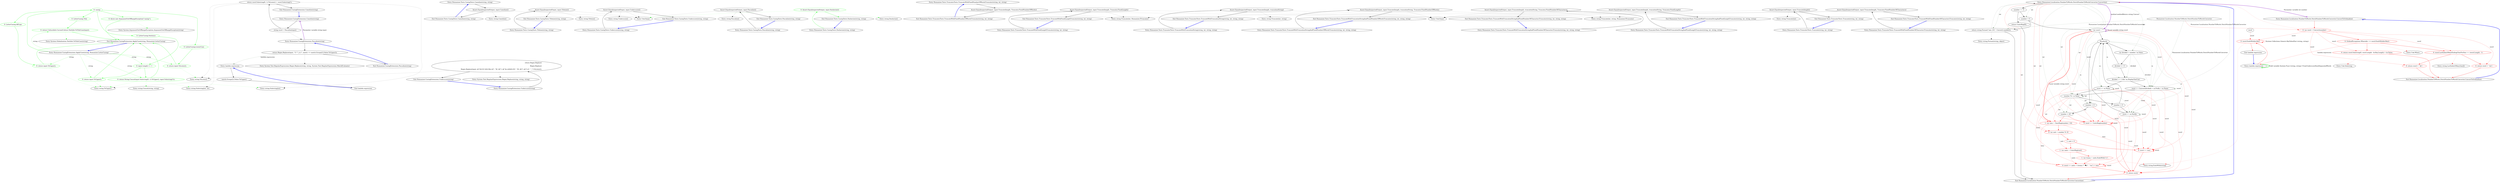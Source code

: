 digraph  {
d1 [cluster="Humanizer.CasingExtensions.ApplyCase(string, Humanizer.LetterCasing)", color=green, community=0, label="0: casing", span="19-19"];
d0 [cluster="Humanizer.CasingExtensions.ApplyCase(string, Humanizer.LetterCasing)", label="Entry Humanizer.CasingExtensions.ApplyCase(string, Humanizer.LetterCasing)", span="17-17"];
d2 [cluster="Humanizer.CasingExtensions.ApplyCase(string, Humanizer.LetterCasing)", color=green, community=0, label="0: LetterCasing.Title", span="21-21"];
d4 [cluster="Humanizer.CasingExtensions.ApplyCase(string, Humanizer.LetterCasing)", color=green, community=0, label="0: LetterCasing.LowerCase", span="24-24"];
d6 [cluster="Humanizer.CasingExtensions.ApplyCase(string, Humanizer.LetterCasing)", color=green, community=0, label="0: LetterCasing.AllCaps", span="27-27"];
d8 [cluster="Humanizer.CasingExtensions.ApplyCase(string, Humanizer.LetterCasing)", color=green, community=0, label="0: LetterCasing.Sentence", span="30-30"];
d12 [cluster="Humanizer.CasingExtensions.ApplyCase(string, Humanizer.LetterCasing)", color=green, community=0, label="0: throw new ArgumentOutOfRangeException(''casing'');", span="37-37"];
d3 [cluster="Humanizer.CasingExtensions.ApplyCase(string, Humanizer.LetterCasing)", color=green, community=0, label="0: return CultureInfo.CurrentCulture.TextInfo.ToTitleCase(input);", span="22-22"];
d13 [cluster="Humanizer.CasingExtensions.ApplyCase(string, Humanizer.LetterCasing)", label="Exit Humanizer.CasingExtensions.ApplyCase(string, Humanizer.LetterCasing)", span="17-17"];
d14 [cluster="System.Globalization.TextInfo.ToTitleCase(string)", label="Entry System.Globalization.TextInfo.ToTitleCase(string)", span="0-0"];
d5 [cluster="Humanizer.CasingExtensions.ApplyCase(string, Humanizer.LetterCasing)", color=green, community=0, label="0: return input.ToLower();", span="25-25"];
d15 [cluster="string.ToLower()", label="Entry string.ToLower()", span="0-0"];
d7 [cluster="Humanizer.CasingExtensions.ApplyCase(string, Humanizer.LetterCasing)", color=green, community=0, label="0: return input.ToUpper();", span="28-28"];
d16 [cluster="string.ToUpper()", label="Entry string.ToUpper()", span="0-0"];
d9 [cluster="Humanizer.CasingExtensions.ApplyCase(string, Humanizer.LetterCasing)", color=green, community=0, label="0: input.Length >= 1", span="31-31"];
d10 [cluster="Humanizer.CasingExtensions.ApplyCase(string, Humanizer.LetterCasing)", color=green, community=0, label="0: return String.Concat(input.Substring(0, 1).ToUpper(), input.Substring(1));", span="32-32"];
d11 [cluster="Humanizer.CasingExtensions.ApplyCase(string, Humanizer.LetterCasing)", color=green, community=0, label="0: return input.ToUpper();", span="34-34"];
d17 [cluster="string.Substring(int, int)", label="Entry string.Substring(int, int)", span="0-0"];
d18 [cluster="string.Substring(int)", label="Entry string.Substring(int)", span="0-0"];
d19 [cluster="string.Concat(string, string)", label="Entry string.Concat(string, string)", span="0-0"];
d20 [cluster="System.ArgumentOutOfRangeException.ArgumentOutOfRangeException(string)", label="Entry System.ArgumentOutOfRangeException.ArgumentOutOfRangeException(string)", span="0-0"];
d34 [cluster="Humanizer.CasingExtensions.Camelize(string)", label="return word.Substring(0, 1).ToLower() + word.Substring(1);", span="69-69"];
d37 [cluster="Humanizer.CasingExtensions.Underscore(string)", label="return Regex.Replace(\r\n                Regex.Replace(\r\n                    Regex.Replace(input, @''([A-Z]+)([A-Z][a-z])'', ''$1_$2''), @''([a-z\d])([A-Z])'', ''$1_$2''), @''[-\s]'', ''_'').ToLower();", span="79-81"];
d30 [cluster="lambda expression", label="match.Groups[1].Value.ToUpper()", span="58-58"];
d33 [cluster="Humanizer.CasingExtensions.Camelize(string)", label="string word = Pascalize(input)", span="68-68"];
d35 [cluster="Humanizer.CasingExtensions.Camelize(string)", label="Exit Humanizer.CasingExtensions.Camelize(string)", span="66-66"];
d36 [cluster="Humanizer.CasingExtensions.Underscore(string)", label="Entry Humanizer.CasingExtensions.Underscore(string)", span="77-77"];
d38 [cluster="Humanizer.CasingExtensions.Underscore(string)", label="Exit Humanizer.CasingExtensions.Underscore(string)", span="77-77"];
d39 [cluster="System.Text.RegularExpressions.Regex.Replace(string, string, string)", label="Entry System.Text.RegularExpressions.Regex.Replace(string, string, string)", span="0-0"];
d29 [cluster="lambda expression", label="Entry lambda expression", span="58-58"];
d31 [cluster="lambda expression", label="Exit lambda expression", span="58-58"];
d32 [cluster="Humanizer.CasingExtensions.Camelize(string)", label="Entry Humanizer.CasingExtensions.Camelize(string)", span="66-66"];
d25 [cluster="Humanizer.CasingExtensions.Pascalize(string)", label="Entry Humanizer.CasingExtensions.Pascalize(string)", span="56-56"];
d26 [cluster="Humanizer.CasingExtensions.Pascalize(string)", label="return Regex.Replace(input, ''(?:^|_)(.)'', match => match.Groups[1].Value.ToUpper());", span="58-58"];
d27 [cluster="Humanizer.CasingExtensions.Pascalize(string)", label="Exit Humanizer.CasingExtensions.Pascalize(string)", span="56-56"];
d28 [cluster="System.Text.RegularExpressions.Regex.Replace(string, string, System.Text.RegularExpressions.MatchEvaluator)", label="Entry System.Text.RegularExpressions.Regex.Replace(string, string, System.Text.RegularExpressions.MatchEvaluator)", span="0-0"];
m0_9 [cluster="Humanizer.Tests.CasingTests.Camelize(string, string)", file="CasingTests.cs", label="Entry Humanizer.Tests.CasingTests.Camelize(string, string)", span="40-40"];
m0_10 [cluster="Humanizer.Tests.CasingTests.Camelize(string, string)", file="CasingTests.cs", label="Assert.Equal(expectedOutput, input.Camelize())", span="42-42"];
m0_11 [cluster="Humanizer.Tests.CasingTests.Camelize(string, string)", file="CasingTests.cs", label="Exit Humanizer.Tests.CasingTests.Camelize(string, string)", span="40-40"];
m0_13 [cluster="Humanizer.Tests.CasingTests.Titleize(string, string)", file="CasingTests.cs", label="Entry Humanizer.Tests.CasingTests.Titleize(string, string)", span="53-53"];
m0_14 [cluster="Humanizer.Tests.CasingTests.Titleize(string, string)", file="CasingTests.cs", label="Assert.Equal(expectedOuput, input.Titleize())", span="55-55"];
m0_15 [cluster="Humanizer.Tests.CasingTests.Titleize(string, string)", file="CasingTests.cs", label="Exit Humanizer.Tests.CasingTests.Titleize(string, string)", span="53-53"];
m0_12 [cluster="string.Camelize()", file="CasingTests.cs", label="Entry string.Camelize()", span="66-66"];
m0_20 [cluster="string.Underscore()", file="CasingTests.cs", label="Entry string.Underscore()", span="77-77"];
m0_17 [cluster="Humanizer.Tests.CasingTests.Underscore(string, string)", file="CasingTests.cs", label="Entry Humanizer.Tests.CasingTests.Underscore(string, string)", span="64-64"];
m0_18 [cluster="Humanizer.Tests.CasingTests.Underscore(string, string)", file="CasingTests.cs", label="Assert.Equal(expectedOuput, input.Underscore())", span="66-66"];
m0_19 [cluster="Humanizer.Tests.CasingTests.Underscore(string, string)", file="CasingTests.cs", label="Exit Humanizer.Tests.CasingTests.Underscore(string, string)", span="64-64"];
m0_3 [cluster="string.Dasherize()", file="CasingTests.cs", label="Entry string.Dasherize()", span="89-89"];
m0_4 [cluster="Unk.Equal", file="CasingTests.cs", label="Entry Unk.Equal", span=""];
m0_5 [cluster="Humanizer.Tests.CasingTests.Pascalize(string, string)", file="CasingTests.cs", label="Entry Humanizer.Tests.CasingTests.Pascalize(string, string)", span="26-26"];
m0_6 [cluster="Humanizer.Tests.CasingTests.Pascalize(string, string)", file="CasingTests.cs", label="Assert.Equal(expectedOutput, input.Pascalize())", span="28-28"];
m0_7 [cluster="Humanizer.Tests.CasingTests.Pascalize(string, string)", file="CasingTests.cs", label="Exit Humanizer.Tests.CasingTests.Pascalize(string, string)", span="26-26"];
m0_8 [cluster="string.Pascalize()", file="CasingTests.cs", label="Entry string.Pascalize()", span="56-56"];
m0_0 [cluster="Humanizer.Tests.CasingTests.Dasherize(string, string)", file="CasingTests.cs", label="Entry Humanizer.Tests.CasingTests.Dasherize(string, string)", span="13-13"];
m0_1 [cluster="Humanizer.Tests.CasingTests.Dasherize(string, string)", color=green, community=0, file="CasingTests.cs", label="0: Assert.Equal(expectedOutput, input.Dasherize())", span="15-15"];
m0_2 [cluster="Humanizer.Tests.CasingTests.Dasherize(string, string)", file="CasingTests.cs", label="Exit Humanizer.Tests.CasingTests.Dasherize(string, string)", span="13-13"];
m0_16 [cluster="string.Titleize()", file="CasingTests.cs", label="Entry string.Titleize()", span="46-46"];
m1_12 [cluster="Humanizer.Tests.TruncatorTests.TruncateWithFixedNumberOfWordsTruncator(string, int, string)", file="InflectorExtensions.cs", label="Entry Humanizer.Tests.TruncatorTests.TruncateWithFixedNumberOfWordsTruncator(string, int, string)", span="51-51"];
m1_13 [cluster="Humanizer.Tests.TruncatorTests.TruncateWithFixedNumberOfWordsTruncator(string, int, string)", file="InflectorExtensions.cs", label="Assert.Equal(expectedOutput, input.Truncate(length, Truncator.FixedNumberOfWords))", span="53-53"];
m1_14 [cluster="Humanizer.Tests.TruncatorTests.TruncateWithFixedNumberOfWordsTruncator(string, int, string)", file="InflectorExtensions.cs", label="Exit Humanizer.Tests.TruncatorTests.TruncateWithFixedNumberOfWordsTruncator(string, int, string)", span="51-51"];
m1_15 [cluster="Humanizer.Tests.TruncatorTests.TruncateWithTruncationString(string, int, string, string)", file="InflectorExtensions.cs", label="Entry Humanizer.Tests.TruncatorTests.TruncateWithTruncationString(string, int, string, string)", span="65-65"];
m1_16 [cluster="Humanizer.Tests.TruncatorTests.TruncateWithTruncationString(string, int, string, string)", file="InflectorExtensions.cs", label="Assert.Equal(expectedOutput, input.Truncate(length, truncationString))", span="67-67"];
m1_17 [cluster="Humanizer.Tests.TruncatorTests.TruncateWithTruncationString(string, int, string, string)", file="InflectorExtensions.cs", label="Exit Humanizer.Tests.TruncatorTests.TruncateWithTruncationString(string, int, string, string)", span="65-65"];
m1_8 [cluster="string.Truncate(int, Humanizer.ITruncator)", file="InflectorExtensions.cs", label="Entry string.Truncate(int, Humanizer.ITruncator)", span="27-27"];
m1_22 [cluster="string.Truncate(int, string, Humanizer.ITruncator)", file="InflectorExtensions.cs", label="Entry string.Truncate(int, string, Humanizer.ITruncator)", span="52-52"];
m1_4 [cluster="Unk.Equal", file="InflectorExtensions.cs", label="Entry Unk.Equal", span=""];
m1_26 [cluster="Humanizer.Tests.TruncatorTests.TruncateWithTruncationStringAndFixedNumberOfWordsTruncator(string, int, string, string)", file="InflectorExtensions.cs", label="Entry Humanizer.Tests.TruncatorTests.TruncateWithTruncationStringAndFixedNumberOfWordsTruncator(string, int, string, string)", span="110-110"];
m1_27 [cluster="Humanizer.Tests.TruncatorTests.TruncateWithTruncationStringAndFixedNumberOfWordsTruncator(string, int, string, string)", file="InflectorExtensions.cs", label="Assert.Equal(expectedOutput, input.Truncate(length, truncationString, Truncator.FixedNumberOfWords))", span="112-112"];
m1_28 [cluster="Humanizer.Tests.TruncatorTests.TruncateWithTruncationStringAndFixedNumberOfWordsTruncator(string, int, string, string)", file="InflectorExtensions.cs", label="Exit Humanizer.Tests.TruncatorTests.TruncateWithTruncationStringAndFixedNumberOfWordsTruncator(string, int, string, string)", span="110-110"];
m1_5 [cluster="Humanizer.Tests.TruncatorTests.TruncateWithFixedLengthTruncator(string, int, string)", file="InflectorExtensions.cs", label="Entry Humanizer.Tests.TruncatorTests.TruncateWithFixedLengthTruncator(string, int, string)", span="26-26"];
m1_6 [cluster="Humanizer.Tests.TruncatorTests.TruncateWithFixedLengthTruncator(string, int, string)", file="InflectorExtensions.cs", label="Assert.Equal(expectedOutput, input.Truncate(length, Truncator.FixedLength))", span="28-28"];
m1_7 [cluster="Humanizer.Tests.TruncatorTests.TruncateWithFixedLengthTruncator(string, int, string)", file="InflectorExtensions.cs", label="Exit Humanizer.Tests.TruncatorTests.TruncateWithFixedLengthTruncator(string, int, string)", span="26-26"];
m1_23 [cluster="Humanizer.Tests.TruncatorTests.TruncateWithTruncationStringAndFixedNumberOfCharactersTruncator(string, int, string, string)", file="InflectorExtensions.cs", label="Entry Humanizer.Tests.TruncatorTests.TruncateWithTruncationStringAndFixedNumberOfCharactersTruncator(string, int, string, string)", span="95-95"];
m1_24 [cluster="Humanizer.Tests.TruncatorTests.TruncateWithTruncationStringAndFixedNumberOfCharactersTruncator(string, int, string, string)", file="InflectorExtensions.cs", label="Assert.Equal(expectedOutput, input.Truncate(length, truncationString, Truncator.FixedNumberOfCharacters))", span="97-97"];
m1_25 [cluster="Humanizer.Tests.TruncatorTests.TruncateWithTruncationStringAndFixedNumberOfCharactersTruncator(string, int, string, string)", file="InflectorExtensions.cs", label="Exit Humanizer.Tests.TruncatorTests.TruncateWithTruncationStringAndFixedNumberOfCharactersTruncator(string, int, string, string)", span="95-95"];
m1_0 [cluster="Humanizer.Tests.TruncatorTests.Truncate(string, int, string)", file="InflectorExtensions.cs", label="Entry Humanizer.Tests.TruncatorTests.Truncate(string, int, string)", span="14-14"];
m1_1 [cluster="Humanizer.Tests.TruncatorTests.Truncate(string, int, string)", file="InflectorExtensions.cs", label="Assert.Equal(expectedOutput, input.Truncate(length))", span="16-16"];
m1_2 [cluster="Humanizer.Tests.TruncatorTests.Truncate(string, int, string)", file="InflectorExtensions.cs", label="Exit Humanizer.Tests.TruncatorTests.Truncate(string, int, string)", span="14-14"];
m1_18 [cluster="string.Truncate(int, string)", file="InflectorExtensions.cs", label="Entry string.Truncate(int, string)", span="39-39"];
m1_3 [cluster="string.Truncate(int)", file="InflectorExtensions.cs", label="Entry string.Truncate(int)", span="15-15"];
m1_19 [cluster="Humanizer.Tests.TruncatorTests.TruncateWithTruncationStringAndFixedLengthTruncator(string, int, string, string)", file="InflectorExtensions.cs", label="Entry Humanizer.Tests.TruncatorTests.TruncateWithTruncationStringAndFixedLengthTruncator(string, int, string, string)", span="80-80"];
m1_20 [cluster="Humanizer.Tests.TruncatorTests.TruncateWithTruncationStringAndFixedLengthTruncator(string, int, string, string)", file="InflectorExtensions.cs", label="Assert.Equal(expectedOutput, input.Truncate(length, truncationString, Truncator.FixedLength))", span="82-82"];
m1_21 [cluster="Humanizer.Tests.TruncatorTests.TruncateWithTruncationStringAndFixedLengthTruncator(string, int, string, string)", file="InflectorExtensions.cs", label="Exit Humanizer.Tests.TruncatorTests.TruncateWithTruncationStringAndFixedLengthTruncator(string, int, string, string)", span="80-80"];
m1_9 [cluster="Humanizer.Tests.TruncatorTests.TruncateWithFixedNumberOfCharactersTruncator(string, int, string)", file="InflectorExtensions.cs", label="Entry Humanizer.Tests.TruncatorTests.TruncateWithFixedNumberOfCharactersTruncator(string, int, string)", span="38-38"];
m1_10 [cluster="Humanizer.Tests.TruncatorTests.TruncateWithFixedNumberOfCharactersTruncator(string, int, string)", file="InflectorExtensions.cs", label="Assert.Equal(expectedOutput, input.Truncate(length, Truncator.FixedNumberOfCharacters))", span="40-40"];
m1_11 [cluster="Humanizer.Tests.TruncatorTests.TruncateWithFixedNumberOfCharactersTruncator(string, int, string)", file="InflectorExtensions.cs", label="Exit Humanizer.Tests.TruncatorTests.TruncateWithFixedNumberOfCharactersTruncator(string, int, string)", span="38-38"];
m4_0 [cluster="Humanizer.Localisation.NumberToWords.DutchNumberToWordsConverter.Convert(int)", file="StringHumanizeExtensions.cs", label="Entry Humanizer.Localisation.NumberToWords.DutchNumberToWordsConverter.Convert(int)", span="33-33"];
m4_1 [cluster="Humanizer.Localisation.NumberToWords.DutchNumberToWordsConverter.Convert(int)", file="StringHumanizeExtensions.cs", label="number == 0", span="35-35"];
m4_3 [cluster="Humanizer.Localisation.NumberToWords.DutchNumberToWordsConverter.Convert(int)", file="StringHumanizeExtensions.cs", label="number < 0", span="38-38"];
m4_4 [cluster="Humanizer.Localisation.NumberToWords.DutchNumberToWordsConverter.Convert(int)", file="StringHumanizeExtensions.cs", label="return string.Format(''min {0}'', Convert(-number));", span="39-39"];
m4_7 [cluster="Humanizer.Localisation.NumberToWords.DutchNumberToWordsConverter.Convert(int)", file="StringHumanizeExtensions.cs", label="var divided = number / m.Value", span="45-45"];
m4_12 [cluster="Humanizer.Localisation.NumberToWords.DutchNumberToWordsConverter.Convert(int)", file="StringHumanizeExtensions.cs", label="number %= m.Value", span="55-55"];
m4_15 [cluster="Humanizer.Localisation.NumberToWords.DutchNumberToWordsConverter.Convert(int)", file="StringHumanizeExtensions.cs", label="number > 0", span="60-60"];
m4_16 [cluster="Humanizer.Localisation.NumberToWords.DutchNumberToWordsConverter.Convert(int)", file="StringHumanizeExtensions.cs", label="number < 20", span="62-62"];
m4_17 [cluster="Humanizer.Localisation.NumberToWords.DutchNumberToWordsConverter.Convert(int)", color=red, community=0, file="StringHumanizeExtensions.cs", label="0: word += UnitsMap[number]", span="63-63"];
m4_18 [cluster="Humanizer.Localisation.NumberToWords.DutchNumberToWordsConverter.Convert(int)", color=red, community=0, file="StringHumanizeExtensions.cs", label="1: var tens = TensMap[number / 10]", span="66-66"];
m4_19 [cluster="Humanizer.Localisation.NumberToWords.DutchNumberToWordsConverter.Convert(int)", color=red, community=0, file="StringHumanizeExtensions.cs", label="0: var unit = number % 10", span="67-67"];
m4_2 [cluster="Humanizer.Localisation.NumberToWords.DutchNumberToWordsConverter.Convert(int)", file="StringHumanizeExtensions.cs", label="return UnitsMap[0];", span="36-36"];
m4_5 [cluster="Humanizer.Localisation.NumberToWords.DutchNumberToWordsConverter.Convert(int)", file="StringHumanizeExtensions.cs", label="var word = ''''", span="41-41"];
m4_6 [cluster="Humanizer.Localisation.NumberToWords.DutchNumberToWordsConverter.Convert(int)", file="StringHumanizeExtensions.cs", label=Hunderds, span="43-43"];
m4_10 [cluster="Humanizer.Localisation.NumberToWords.DutchNumberToWordsConverter.Convert(int)", file="StringHumanizeExtensions.cs", label="word += m.Name", span="51-51"];
m4_11 [cluster="Humanizer.Localisation.NumberToWords.DutchNumberToWordsConverter.Convert(int)", file="StringHumanizeExtensions.cs", label="word += Convert(divided) + m.Prefix + m.Name", span="53-53"];
m4_23 [cluster="Humanizer.Localisation.NumberToWords.DutchNumberToWordsConverter.Convert(int)", color=red, community=0, file="StringHumanizeExtensions.cs", label="0: word += units + (trema ? ''�n'' : ''en'') + tens", span="72-72"];
m4_24 [cluster="Humanizer.Localisation.NumberToWords.DutchNumberToWordsConverter.Convert(int)", color=red, community=0, file="StringHumanizeExtensions.cs", label="0: word += tens", span="75-75"];
m4_25 [cluster="Humanizer.Localisation.NumberToWords.DutchNumberToWordsConverter.Convert(int)", color=red, community=0, file="StringHumanizeExtensions.cs", label="0: return word;", span="79-79"];
m4_9 [cluster="Humanizer.Localisation.NumberToWords.DutchNumberToWordsConverter.Convert(int)", file="StringHumanizeExtensions.cs", label="divided == 1 && !m.DisplayOneUnit", span="50-50"];
m4_14 [cluster="Humanizer.Localisation.NumberToWords.DutchNumberToWordsConverter.Convert(int)", file="StringHumanizeExtensions.cs", label="word += m.Postfix", span="57-57"];
m4_8 [cluster="Humanizer.Localisation.NumberToWords.DutchNumberToWordsConverter.Convert(int)", file="StringHumanizeExtensions.cs", label="divided <= 0", span="47-47"];
m4_13 [cluster="Humanizer.Localisation.NumberToWords.DutchNumberToWordsConverter.Convert(int)", file="StringHumanizeExtensions.cs", label="number > 0", span="56-56"];
m4_20 [cluster="Humanizer.Localisation.NumberToWords.DutchNumberToWordsConverter.Convert(int)", color=red, community=0, file="StringHumanizeExtensions.cs", label="1: unit > 0", span="68-68"];
m4_21 [cluster="Humanizer.Localisation.NumberToWords.DutchNumberToWordsConverter.Convert(int)", color=red, community=0, file="StringHumanizeExtensions.cs", label="1: var units = UnitsMap[unit]", span="70-70"];
m4_22 [cluster="Humanizer.Localisation.NumberToWords.DutchNumberToWordsConverter.Convert(int)", color=red, community=0, file="StringHumanizeExtensions.cs", label="1: var trema = units.EndsWith(''e'')", span="71-71"];
m4_26 [cluster="Humanizer.Localisation.NumberToWords.DutchNumberToWordsConverter.Convert(int)", file="StringHumanizeExtensions.cs", label="Exit Humanizer.Localisation.NumberToWords.DutchNumberToWordsConverter.Convert(int)", span="33-33"];
m4_28 [cluster="string.EndsWith(string)", file="StringHumanizeExtensions.cs", label="Entry string.EndsWith(string)", span="0-0"];
m4_38 [cluster="Unk.Substring", file="StringHumanizeExtensions.cs", label="Entry Unk.Substring", span=""];
m4_29 [cluster="Humanizer.Localisation.NumberToWords.DutchNumberToWordsConverter.ConvertToOrdinal(int)", file="StringHumanizeExtensions.cs", label="Entry Humanizer.Localisation.NumberToWords.DutchNumberToWordsConverter.ConvertToOrdinal(int)", span="91-91"];
m4_30 [cluster="Humanizer.Localisation.NumberToWords.DutchNumberToWordsConverter.ConvertToOrdinal(int)", color=red, community=0, file="StringHumanizeExtensions.cs", label="0: var word = Convert(number)", span="93-93"];
m4_31 [cluster="Humanizer.Localisation.NumberToWords.DutchNumberToWordsConverter.ConvertToOrdinal(int)", color=red, community=0, file="StringHumanizeExtensions.cs", label="0: OrdinalExceptions.Where(kv => word.EndsWith(kv.Key))", span="95-95"];
m4_32 [cluster="Humanizer.Localisation.NumberToWords.DutchNumberToWordsConverter.ConvertToOrdinal(int)", color=red, community=0, file="StringHumanizeExtensions.cs", label="0: return word.Substring(0, word.Length - kv.Key.Length) + kv.Value;", span="98-98"];
m4_33 [cluster="Humanizer.Localisation.NumberToWords.DutchNumberToWordsConverter.ConvertToOrdinal(int)", color=red, community=0, file="StringHumanizeExtensions.cs", label="0: word.LastIndexOfAny(EndingCharForSte) == (word.Length - 1)", span="104-104"];
m4_34 [cluster="Humanizer.Localisation.NumberToWords.DutchNumberToWordsConverter.ConvertToOrdinal(int)", color=red, community=0, file="StringHumanizeExtensions.cs", label="0: return word + ''ste'';", span="105-105"];
m4_35 [cluster="Humanizer.Localisation.NumberToWords.DutchNumberToWordsConverter.ConvertToOrdinal(int)", color=red, community=0, file="StringHumanizeExtensions.cs", label="0: return word + ''de'';", span="107-107"];
m4_36 [cluster="Humanizer.Localisation.NumberToWords.DutchNumberToWordsConverter.ConvertToOrdinal(int)", file="StringHumanizeExtensions.cs", label="Exit Humanizer.Localisation.NumberToWords.DutchNumberToWordsConverter.ConvertToOrdinal(int)", span="91-91"];
m4_40 [cluster="lambda expression", file="StringHumanizeExtensions.cs", label="Entry lambda expression", span="95-95"];
m4_41 [cluster="lambda expression", color=red, community=0, file="StringHumanizeExtensions.cs", label="0: word.EndsWith(kv.Key)", span="95-95"];
m4_42 [cluster="lambda expression", file="StringHumanizeExtensions.cs", label="Exit lambda expression", span="95-95"];
m4_39 [cluster="string.LastIndexOfAny(char[])", file="StringHumanizeExtensions.cs", label="Entry string.LastIndexOfAny(char[])", span="0-0"];
m4_27 [cluster="string.Format(string, object)", file="StringHumanizeExtensions.cs", label="Entry string.Format(string, object)", span="0-0"];
m4_37 [cluster="Unk.Where", file="StringHumanizeExtensions.cs", label="Entry Unk.Where", span=""];
m4_43 [file="StringHumanizeExtensions.cs", label="Humanizer.Localisation.NumberToWords.DutchNumberToWordsConverter", span=""];
m4_44 [file="StringHumanizeExtensions.cs", label=word, span=""];
d1 -> d2  [color=green, key=0, style=solid];
d1 -> d4  [color=green, key=0, style=solid];
d1 -> d6  [color=green, key=0, style=solid];
d1 -> d8  [color=green, key=0, style=solid];
d1 -> d12  [color=green, key=0, style=solid];
d0 -> d1  [color=green, key=0, style=solid];
d0 -> d3  [color=green, key=1, label=string, style=dashed];
d0 -> d5  [color=green, key=1, label=string, style=dashed];
d0 -> d7  [color=green, key=1, label=string, style=dashed];
d0 -> d9  [color=green, key=1, label=string, style=dashed];
d0 -> d10  [color=green, key=1, label=string, style=dashed];
d0 -> d11  [color=green, key=1, label=string, style=dashed];
d2 -> d3  [color=green, key=0, style=solid];
d4 -> d5  [color=green, key=0, style=solid];
d6 -> d7  [color=green, key=0, style=solid];
d8 -> d9  [color=green, key=0, style=solid];
d12 -> d13  [color=green, key=0, style=solid];
d12 -> d20  [color=green, key=2, style=dotted];
d3 -> d13  [color=green, key=0, style=solid];
d3 -> d14  [color=green, key=2, style=dotted];
d13 -> d0  [color=blue, key=0, style=bold];
d5 -> d13  [color=green, key=0, style=solid];
d5 -> d15  [color=green, key=2, style=dotted];
d7 -> d13  [color=green, key=0, style=solid];
d7 -> d16  [color=green, key=2, style=dotted];
d9 -> d10  [color=green, key=0, style=solid];
d9 -> d11  [color=green, key=0, style=solid];
d10 -> d13  [color=green, key=0, style=solid];
d10 -> d17  [color=green, key=2, style=dotted];
d10 -> d16  [color=green, key=2, style=dotted];
d10 -> d18  [color=green, key=2, style=dotted];
d10 -> d19  [color=green, key=2, style=dotted];
d11 -> d13  [color=green, key=0, style=solid];
d11 -> d16  [color=green, key=2, style=dotted];
d34 -> d15  [key=2, style=dotted];
d34 -> d17  [key=2, style=dotted];
d34 -> d18  [key=2, style=dotted];
d34 -> d35  [key=0, style=solid];
d37 -> d15  [key=2, style=dotted];
d37 -> d38  [key=0, style=solid];
d37 -> d39  [key=2, style=dotted];
d30 -> d16  [key=2, style=dotted];
d30 -> d31  [key=0, style=solid];
d33 -> d34  [key=0, style=solid];
d33 -> d25  [key=2, style=dotted];
d35 -> d32  [color=blue, key=0, style=bold];
d36 -> d37  [key=0, style=solid];
d38 -> d36  [color=blue, key=0, style=bold];
d29 -> d30  [key=0, style=solid];
d31 -> d29  [color=blue, key=0, style=bold];
d32 -> d33  [key=0, style=solid];
d25 -> d32  [color=darkorchid, key=3, label="Parameter variable string input", style=bold];
d25 -> d26  [key=0, style=solid];
d26 -> d29  [color=darkseagreen4, key=1, label="lambda expression", style=dashed];
d26 -> d27  [key=0, style=solid];
d26 -> d28  [key=2, style=dotted];
d27 -> d25  [color=blue, key=0, style=bold];
m0_9 -> m0_10  [key=0, style=solid];
m0_10 -> m0_4  [key=2, style=dotted];
m0_10 -> m0_11  [key=0, style=solid];
m0_10 -> m0_12  [key=2, style=dotted];
m0_11 -> m0_9  [color=blue, key=0, style=bold];
m0_13 -> m0_14  [key=0, style=solid];
m0_14 -> m0_4  [key=2, style=dotted];
m0_14 -> m0_15  [key=0, style=solid];
m0_14 -> m0_16  [key=2, style=dotted];
m0_15 -> m0_13  [color=blue, key=0, style=bold];
m0_17 -> m0_18  [key=0, style=solid];
m0_18 -> m0_4  [key=2, style=dotted];
m0_18 -> m0_19  [key=0, style=solid];
m0_18 -> m0_20  [key=2, style=dotted];
m0_19 -> m0_17  [color=blue, key=0, style=bold];
m0_5 -> m0_6  [key=0, style=solid];
m0_6 -> m0_4  [key=2, style=dotted];
m0_6 -> m0_7  [key=0, style=solid];
m0_6 -> m0_8  [key=2, style=dotted];
m0_7 -> m0_5  [color=blue, key=0, style=bold];
m0_0 -> m0_1  [color=green, key=0, style=solid];
m0_1 -> m0_2  [color=green, key=0, style=solid];
m0_1 -> m0_3  [color=green, key=2, style=dotted];
m0_1 -> m0_4  [color=green, key=2, style=dotted];
m0_2 -> m0_0  [color=blue, key=0, style=bold];
m1_12 -> m1_13  [key=0, style=solid];
m1_13 -> m1_14  [key=0, style=solid];
m1_13 -> m1_8  [key=2, style=dotted];
m1_13 -> m1_4  [key=2, style=dotted];
m1_14 -> m1_12  [color=blue, key=0, style=bold];
m1_15 -> m1_16  [key=0, style=solid];
m1_16 -> m1_17  [key=0, style=solid];
m1_16 -> m1_18  [key=2, style=dotted];
m1_16 -> m1_4  [key=2, style=dotted];
m1_17 -> m1_15  [color=blue, key=0, style=bold];
m1_26 -> m1_27  [key=0, style=solid];
m1_27 -> m1_28  [key=0, style=solid];
m1_27 -> m1_22  [key=2, style=dotted];
m1_27 -> m1_4  [key=2, style=dotted];
m1_28 -> m1_26  [color=blue, key=0, style=bold];
m1_5 -> m1_6  [key=0, style=solid];
m1_6 -> m1_7  [key=0, style=solid];
m1_6 -> m1_8  [key=2, style=dotted];
m1_6 -> m1_4  [key=2, style=dotted];
m1_7 -> m1_5  [color=blue, key=0, style=bold];
m1_23 -> m1_24  [key=0, style=solid];
m1_24 -> m1_25  [key=0, style=solid];
m1_24 -> m1_22  [key=2, style=dotted];
m1_24 -> m1_4  [key=2, style=dotted];
m1_25 -> m1_23  [color=blue, key=0, style=bold];
m1_0 -> m1_1  [key=0, style=solid];
m1_1 -> m1_2  [key=0, style=solid];
m1_1 -> m1_3  [key=2, style=dotted];
m1_1 -> m1_4  [key=2, style=dotted];
m1_2 -> m1_0  [color=blue, key=0, style=bold];
m1_19 -> m1_20  [key=0, style=solid];
m1_20 -> m1_21  [key=0, style=solid];
m1_20 -> m1_22  [key=2, style=dotted];
m1_20 -> m1_4  [key=2, style=dotted];
m1_21 -> m1_19  [color=blue, key=0, style=bold];
m1_9 -> m1_10  [key=0, style=solid];
m1_10 -> m1_11  [key=0, style=solid];
m1_10 -> m1_8  [key=2, style=dotted];
m1_10 -> m1_4  [key=2, style=dotted];
m1_11 -> m1_9  [color=blue, key=0, style=bold];
m4_0 -> m4_1  [key=0, style=solid];
m4_0 -> m4_3  [color=darkseagreen4, key=1, label=int, style=dashed];
m4_0 -> m4_4  [color=darkseagreen4, key=1, label=int, style=dashed];
m4_0 -> m4_7  [color=darkseagreen4, key=1, label=int, style=dashed];
m4_0 -> m4_12  [color=darkseagreen4, key=1, label=int, style=dashed];
m4_0 -> m4_15  [color=darkseagreen4, key=1, label=int, style=dashed];
m4_0 -> m4_16  [color=darkseagreen4, key=1, label=int, style=dashed];
m4_0 -> m4_17  [color=red, key=1, label=int, style=dashed];
m4_0 -> m4_18  [color=red, key=1, label=int, style=dashed];
m4_0 -> m4_19  [color=red, key=1, label=int, style=dashed];
m4_0 -> m4_29  [color=darkorchid, key=3, label="Parameter variable int number", style=bold];
m4_0 -> m4_5  [color=darkorchid, key=3, label="method methodReturn string Convert", style=bold];
m4_1 -> m4_2  [key=0, style=solid];
m4_1 -> m4_3  [key=0, style=solid];
m4_3 -> m4_4  [key=0, style=solid];
m4_3 -> m4_5  [key=0, style=solid];
m4_4 -> m4_26  [key=0, style=solid];
m4_4 -> m4_0  [key=2, style=dotted];
m4_4 -> m4_27  [key=2, style=dotted];
m4_7 -> m4_8  [key=0, style=solid];
m4_7 -> m4_9  [color=darkseagreen4, key=1, label=divided, style=dashed];
m4_7 -> m4_11  [color=darkseagreen4, key=1, label=divided, style=dashed];
m4_12 -> m4_13  [key=0, style=solid];
m4_12 -> m4_12  [color=darkseagreen4, key=1, label=int, style=dashed];
m4_12 -> m4_15  [color=darkseagreen4, key=1, label=int, style=dashed];
m4_12 -> m4_16  [color=darkseagreen4, key=1, label=int, style=dashed];
m4_12 -> m4_17  [color=red, key=1, label=int, style=dashed];
m4_12 -> m4_18  [color=red, key=1, label=int, style=dashed];
m4_12 -> m4_19  [color=red, key=1, label=int, style=dashed];
m4_15 -> m4_16  [key=0, style=solid];
m4_15 -> m4_25  [color=red, key=0, style=solid];
m4_16 -> m4_17  [color=red, key=0, style=solid];
m4_16 -> m4_18  [color=red, key=0, style=solid];
m4_17 -> m4_25  [color=red, key=0, style=solid];
m4_17 -> m4_17  [color=red, key=1, label=word, style=dashed];
m4_18 -> m4_19  [color=red, key=0, style=solid];
m4_18 -> m4_23  [color=red, key=1, label=tens, style=dashed];
m4_18 -> m4_24  [color=red, key=1, label=tens, style=dashed];
m4_19 -> m4_20  [color=red, key=0, style=solid];
m4_19 -> m4_21  [color=red, key=1, label=unit, style=dashed];
m4_2 -> m4_26  [key=0, style=solid];
m4_5 -> m4_6  [key=0, style=solid];
m4_5 -> m4_10  [color=darkseagreen4, key=1, label=word, style=dashed];
m4_5 -> m4_11  [color=darkseagreen4, key=1, label=word, style=dashed];
m4_5 -> m4_17  [color=red, key=1, label=word, style=dashed];
m4_5 -> m4_23  [color=red, key=1, label=word, style=dashed];
m4_5 -> m4_24  [color=red, key=1, label=word, style=dashed];
m4_5 -> m4_25  [color=red, key=1, label=word, style=dashed];
m4_5 -> m4_5  [color=darkorchid, key=3, label="Local variable string word", style=bold];
m4_5 -> m4_18  [color=red, key=3, label="Local variable string word", style=bold];
m4_6 -> m4_7  [key=0, style=solid];
m4_6 -> m4_15  [key=0, style=solid];
m4_6 -> m4_9  [color=darkseagreen4, key=1, label=m, style=dashed];
m4_6 -> m4_10  [color=darkseagreen4, key=1, label=m, style=dashed];
m4_6 -> m4_11  [color=darkseagreen4, key=1, label=m, style=dashed];
m4_6 -> m4_12  [color=darkseagreen4, key=1, label=m, style=dashed];
m4_6 -> m4_14  [color=darkseagreen4, key=1, label=m, style=dashed];
m4_10 -> m4_12  [key=0, style=solid];
m4_10 -> m4_10  [color=darkseagreen4, key=1, label=word, style=dashed];
m4_10 -> m4_14  [color=darkseagreen4, key=1, label=word, style=dashed];
m4_10 -> m4_17  [color=red, key=1, label=word, style=dashed];
m4_10 -> m4_23  [color=red, key=1, label=word, style=dashed];
m4_10 -> m4_24  [color=red, key=1, label=word, style=dashed];
m4_10 -> m4_25  [color=red, key=1, label=word, style=dashed];
m4_11 -> m4_12  [key=0, style=solid];
m4_11 -> m4_0  [key=2, style=dotted];
m4_11 -> m4_11  [color=darkseagreen4, key=1, label=word, style=dashed];
m4_11 -> m4_14  [color=darkseagreen4, key=1, label=word, style=dashed];
m4_11 -> m4_17  [color=red, key=1, label=word, style=dashed];
m4_11 -> m4_23  [color=red, key=1, label=word, style=dashed];
m4_11 -> m4_24  [color=red, key=1, label=word, style=dashed];
m4_11 -> m4_25  [color=red, key=1, label=word, style=dashed];
m4_23 -> m4_25  [color=red, key=0, style=solid];
m4_23 -> m4_23  [color=red, key=1, label=word, style=dashed];
m4_24 -> m4_25  [color=red, key=0, style=solid];
m4_24 -> m4_24  [color=red, key=1, label=word, style=dashed];
m4_25 -> m4_26  [color=red, key=0, style=solid];
m4_9 -> m4_10  [key=0, style=solid];
m4_9 -> m4_11  [key=0, style=solid];
m4_14 -> m4_6  [key=0, style=solid];
m4_14 -> m4_14  [color=darkseagreen4, key=1, label=word, style=dashed];
m4_14 -> m4_17  [color=red, key=1, label=word, style=dashed];
m4_14 -> m4_23  [color=red, key=1, label=word, style=dashed];
m4_14 -> m4_24  [color=red, key=1, label=word, style=dashed];
m4_14 -> m4_25  [color=red, key=1, label=word, style=dashed];
m4_8 -> m4_9  [key=0, style=solid];
m4_8 -> m4_6  [key=0, style=solid];
m4_13 -> m4_14  [key=0, style=solid];
m4_13 -> m4_6  [key=0, style=solid];
m4_20 -> m4_21  [color=red, key=0, style=solid];
m4_20 -> m4_24  [color=red, key=0, style=solid];
m4_21 -> m4_22  [color=red, key=0, style=solid];
m4_21 -> m4_23  [color=red, key=1, label=units, style=dashed];
m4_22 -> m4_23  [color=red, key=0, style=solid];
m4_22 -> m4_28  [color=red, key=2, style=dotted];
m4_26 -> m4_0  [color=blue, key=0, style=bold];
m4_29 -> m4_30  [color=red, key=0, style=solid];
m4_30 -> m4_31  [color=red, key=0, style=solid];
m4_30 -> m4_0  [color=red, key=2, style=dotted];
m4_30 -> m4_41  [color=red, key=1, label=word, style=dashed];
m4_30 -> m4_32  [color=red, key=1, label=word, style=dashed];
m4_30 -> m4_33  [color=red, key=1, label=word, style=dashed];
m4_30 -> m4_34  [color=red, key=1, label=word, style=dashed];
m4_30 -> m4_35  [color=red, key=1, label=word, style=dashed];
m4_31 -> m4_32  [color=red, key=0, style=solid];
m4_31 -> m4_33  [color=red, key=0, style=solid];
m4_31 -> m4_37  [color=red, key=2, style=dotted];
m4_31 -> m4_40  [color=red, key=1, label="lambda expression", style=dashed];
m4_32 -> m4_36  [color=red, key=0, style=solid];
m4_32 -> m4_38  [color=red, key=2, style=dotted];
m4_33 -> m4_34  [color=red, key=0, style=solid];
m4_33 -> m4_35  [color=red, key=0, style=solid];
m4_33 -> m4_39  [color=red, key=2, style=dotted];
m4_34 -> m4_36  [color=red, key=0, style=solid];
m4_35 -> m4_36  [color=red, key=0, style=solid];
m4_36 -> m4_29  [color=blue, key=0, style=bold];
m4_40 -> m4_41  [color=red, key=0, style=solid];
m4_40 -> m4_40  [color=green, key=3, label="Field variable System.Func<string, string> FromUnderscoreDashSeparatedWords", style=bold];
m4_41 -> m4_42  [color=red, key=0, style=solid];
m4_41 -> m4_28  [color=red, key=2, style=dotted];
m4_41 -> m4_41  [color=red, key=1, label="System.Collections.Generic.KeyValuePair<string, string>", style=dashed];
m4_42 -> m4_40  [color=blue, key=0, style=bold];
m4_43 -> m4_4  [color=darkseagreen4, key=1, label="Humanizer.Localisation.NumberToWords.DutchNumberToWordsConverter", style=dashed];
m4_43 -> m4_11  [color=darkseagreen4, key=1, label="Humanizer.Localisation.NumberToWords.DutchNumberToWordsConverter", style=dashed];
m4_43 -> m4_30  [color=red, key=1, label="Humanizer.Localisation.NumberToWords.DutchNumberToWordsConverter", style=dashed];
m4_44 -> m4_41  [color=red, key=1, label=word, style=dashed];
}
